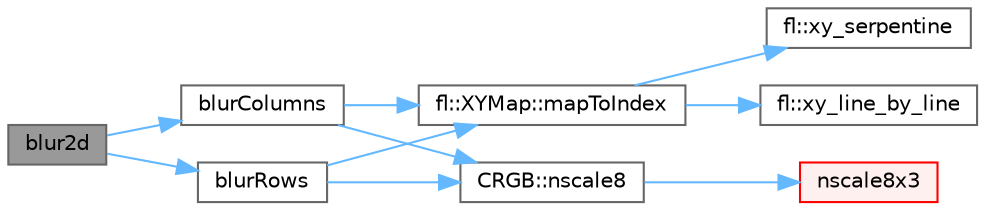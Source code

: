 digraph "blur2d"
{
 // LATEX_PDF_SIZE
  bgcolor="transparent";
  edge [fontname=Helvetica,fontsize=10,labelfontname=Helvetica,labelfontsize=10];
  node [fontname=Helvetica,fontsize=10,shape=box,height=0.2,width=0.4];
  rankdir="LR";
  Node1 [id="Node000001",label="blur2d",height=0.2,width=0.4,color="gray40", fillcolor="grey60", style="filled", fontcolor="black",tooltip="Two-dimensional blur filter."];
  Node1 -> Node2 [id="edge1_Node000001_Node000002",color="steelblue1",style="solid",tooltip=" "];
  Node2 [id="Node000002",label="blurColumns",height=0.2,width=0.4,color="grey40", fillcolor="white", style="filled",URL="$d5/d3d/group___color_blurs.html#ga33ce178f76009348d3a0f0723b22d4de",tooltip="Perform a blur1d() on every column of a rectangular matrix."];
  Node2 -> Node3 [id="edge2_Node000002_Node000003",color="steelblue1",style="solid",tooltip=" "];
  Node3 [id="Node000003",label="fl::XYMap::mapToIndex",height=0.2,width=0.4,color="grey40", fillcolor="white", style="filled",URL="$d0/dce/classfl_1_1_x_y_map.html#aaeab9d4f2c66f6e681415479493578c2",tooltip=" "];
  Node3 -> Node4 [id="edge3_Node000003_Node000004",color="steelblue1",style="solid",tooltip=" "];
  Node4 [id="Node000004",label="fl::xy_line_by_line",height=0.2,width=0.4,color="grey40", fillcolor="white", style="filled",URL="$d4/d36/namespacefl.html#aabd143143924c6bddbe62e4b21688e76",tooltip=" "];
  Node3 -> Node5 [id="edge4_Node000003_Node000005",color="steelblue1",style="solid",tooltip=" "];
  Node5 [id="Node000005",label="fl::xy_serpentine",height=0.2,width=0.4,color="grey40", fillcolor="white", style="filled",URL="$d4/d36/namespacefl.html#a44d29156c0decceaf2ff1970ddbdde7c",tooltip=" "];
  Node2 -> Node6 [id="edge5_Node000002_Node000006",color="steelblue1",style="solid",tooltip=" "];
  Node6 [id="Node000006",label="CRGB::nscale8",height=0.2,width=0.4,color="grey40", fillcolor="white", style="filled",URL="$db/d87/group___pixel_types.html#a5a3c3370a7de840ac31c07f6dc9bdb63",tooltip="Scale down a RGB to N/256ths of its current brightness, using \"plain math\" dimming rules."];
  Node6 -> Node7 [id="edge6_Node000006_Node000007",color="steelblue1",style="solid",tooltip=" "];
  Node7 [id="Node000007",label="nscale8x3",height=0.2,width=0.4,color="red", fillcolor="#FFF0F0", style="filled",URL="$d0/da8/group___scaling.html#ga39bf87e5526120889086cab19ac749b1",tooltip="Scale three one-byte values by a fourth one, which is treated as the numerator of a fraction whose de..."];
  Node1 -> Node10 [id="edge7_Node000001_Node000010",color="steelblue1",style="solid",tooltip=" "];
  Node10 [id="Node000010",label="blurRows",height=0.2,width=0.4,color="grey40", fillcolor="white", style="filled",URL="$d5/d3d/group___color_blurs.html#ga3000f2662fe45e9424c02b0d35f40b21",tooltip="Perform a blur1d() on every row of a rectangular matrix."];
  Node10 -> Node3 [id="edge8_Node000010_Node000003",color="steelblue1",style="solid",tooltip=" "];
  Node10 -> Node6 [id="edge9_Node000010_Node000006",color="steelblue1",style="solid",tooltip=" "];
}

